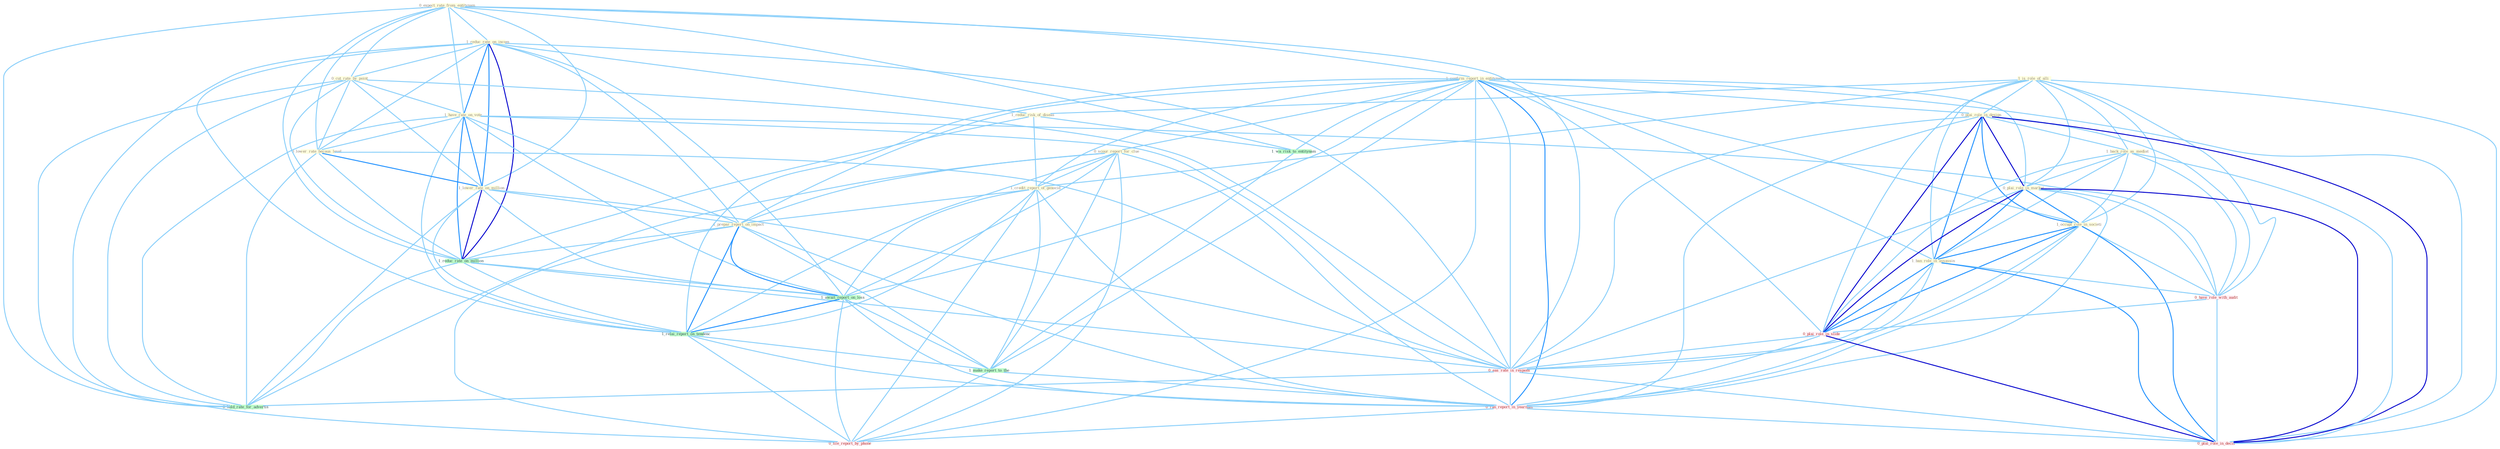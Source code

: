 Graph G{ 
    node
    [shape=polygon,style=filled,width=.5,height=.06,color="#BDFCC9",fixedsize=true,fontsize=4,
    fontcolor="#2f4f4f"];
    {node
    [color="#ffffe0", fontcolor="#8b7d6b"] "0_expect_rate_from_entitynam " "1_reduc_rate_on_incom " "0_cut_rate_by_point " "1_have_rate_on_vote " "0_lower_rate_becaus_level " "1_confirm_report_in_entitynam " "1_lower_rate_on_million " "1_is_role_of_alli " "0_plai_role_in_design " "1_reduc_risk_of_diseas " "0_scour_report_for_clue " "1_back_role_as_mediat " "0_plai_role_in_market " "1_credit_report_of_genocid " "1_occupi_role_in_societi " "1_prepar_report_on_impact " "1_ban_role_in_assassin "}
{node [color="#fff0f5", fontcolor="#b22222"] "0_have_role_with_audit " "0_plai_role_in_slide " "0_eas_rate_in_respons " "0_ran_report_in_yearnum " "0_file_report_by_phone " "0_plai_role_in_decis "}
edge [color="#B0E2FF"];

	"0_expect_rate_from_entitynam " -- "1_reduc_rate_on_incom " [w="1", color="#87cefa" ];
	"0_expect_rate_from_entitynam " -- "0_cut_rate_by_point " [w="1", color="#87cefa" ];
	"0_expect_rate_from_entitynam " -- "1_have_rate_on_vote " [w="1", color="#87cefa" ];
	"0_expect_rate_from_entitynam " -- "0_lower_rate_becaus_level " [w="1", color="#87cefa" ];
	"0_expect_rate_from_entitynam " -- "1_confirm_report_in_entitynam " [w="1", color="#87cefa" ];
	"0_expect_rate_from_entitynam " -- "1_lower_rate_on_million " [w="1", color="#87cefa" ];
	"0_expect_rate_from_entitynam " -- "1_wa_risk_to_entitynam " [w="1", color="#87cefa" ];
	"0_expect_rate_from_entitynam " -- "1_reduc_rate_on_million " [w="1", color="#87cefa" ];
	"0_expect_rate_from_entitynam " -- "0_eas_rate_in_respons " [w="1", color="#87cefa" ];
	"0_expect_rate_from_entitynam " -- "0_hold_rate_for_advertis " [w="1", color="#87cefa" ];
	"1_reduc_rate_on_incom " -- "0_cut_rate_by_point " [w="1", color="#87cefa" ];
	"1_reduc_rate_on_incom " -- "1_have_rate_on_vote " [w="2", color="#1e90ff" , len=0.8];
	"1_reduc_rate_on_incom " -- "0_lower_rate_becaus_level " [w="1", color="#87cefa" ];
	"1_reduc_rate_on_incom " -- "1_lower_rate_on_million " [w="2", color="#1e90ff" , len=0.8];
	"1_reduc_rate_on_incom " -- "1_reduc_risk_of_diseas " [w="1", color="#87cefa" ];
	"1_reduc_rate_on_incom " -- "1_prepar_report_on_impact " [w="1", color="#87cefa" ];
	"1_reduc_rate_on_incom " -- "1_reduc_rate_on_million " [w="3", color="#0000cd" , len=0.6];
	"1_reduc_rate_on_incom " -- "1_await_report_on_loss " [w="1", color="#87cefa" ];
	"1_reduc_rate_on_incom " -- "1_relai_report_on_tendenc " [w="1", color="#87cefa" ];
	"1_reduc_rate_on_incom " -- "0_eas_rate_in_respons " [w="1", color="#87cefa" ];
	"1_reduc_rate_on_incom " -- "0_hold_rate_for_advertis " [w="1", color="#87cefa" ];
	"0_cut_rate_by_point " -- "1_have_rate_on_vote " [w="1", color="#87cefa" ];
	"0_cut_rate_by_point " -- "0_lower_rate_becaus_level " [w="1", color="#87cefa" ];
	"0_cut_rate_by_point " -- "1_lower_rate_on_million " [w="1", color="#87cefa" ];
	"0_cut_rate_by_point " -- "1_reduc_rate_on_million " [w="1", color="#87cefa" ];
	"0_cut_rate_by_point " -- "0_eas_rate_in_respons " [w="1", color="#87cefa" ];
	"0_cut_rate_by_point " -- "0_file_report_by_phone " [w="1", color="#87cefa" ];
	"0_cut_rate_by_point " -- "0_hold_rate_for_advertis " [w="1", color="#87cefa" ];
	"1_have_rate_on_vote " -- "0_lower_rate_becaus_level " [w="1", color="#87cefa" ];
	"1_have_rate_on_vote " -- "1_lower_rate_on_million " [w="2", color="#1e90ff" , len=0.8];
	"1_have_rate_on_vote " -- "1_prepar_report_on_impact " [w="1", color="#87cefa" ];
	"1_have_rate_on_vote " -- "0_have_role_with_audit " [w="1", color="#87cefa" ];
	"1_have_rate_on_vote " -- "1_reduc_rate_on_million " [w="2", color="#1e90ff" , len=0.8];
	"1_have_rate_on_vote " -- "1_await_report_on_loss " [w="1", color="#87cefa" ];
	"1_have_rate_on_vote " -- "1_relai_report_on_tendenc " [w="1", color="#87cefa" ];
	"1_have_rate_on_vote " -- "0_eas_rate_in_respons " [w="1", color="#87cefa" ];
	"1_have_rate_on_vote " -- "0_hold_rate_for_advertis " [w="1", color="#87cefa" ];
	"0_lower_rate_becaus_level " -- "1_lower_rate_on_million " [w="2", color="#1e90ff" , len=0.8];
	"0_lower_rate_becaus_level " -- "1_reduc_rate_on_million " [w="1", color="#87cefa" ];
	"0_lower_rate_becaus_level " -- "0_eas_rate_in_respons " [w="1", color="#87cefa" ];
	"0_lower_rate_becaus_level " -- "0_hold_rate_for_advertis " [w="1", color="#87cefa" ];
	"1_confirm_report_in_entitynam " -- "0_plai_role_in_design " [w="1", color="#87cefa" ];
	"1_confirm_report_in_entitynam " -- "0_scour_report_for_clue " [w="1", color="#87cefa" ];
	"1_confirm_report_in_entitynam " -- "0_plai_role_in_market " [w="1", color="#87cefa" ];
	"1_confirm_report_in_entitynam " -- "1_credit_report_of_genocid " [w="1", color="#87cefa" ];
	"1_confirm_report_in_entitynam " -- "1_occupi_role_in_societi " [w="1", color="#87cefa" ];
	"1_confirm_report_in_entitynam " -- "1_prepar_report_on_impact " [w="1", color="#87cefa" ];
	"1_confirm_report_in_entitynam " -- "1_ban_role_in_assassin " [w="1", color="#87cefa" ];
	"1_confirm_report_in_entitynam " -- "1_wa_risk_to_entitynam " [w="1", color="#87cefa" ];
	"1_confirm_report_in_entitynam " -- "1_await_report_on_loss " [w="1", color="#87cefa" ];
	"1_confirm_report_in_entitynam " -- "1_relai_report_on_tendenc " [w="1", color="#87cefa" ];
	"1_confirm_report_in_entitynam " -- "0_plai_role_in_slide " [w="1", color="#87cefa" ];
	"1_confirm_report_in_entitynam " -- "1_make_report_to_the " [w="1", color="#87cefa" ];
	"1_confirm_report_in_entitynam " -- "0_eas_rate_in_respons " [w="1", color="#87cefa" ];
	"1_confirm_report_in_entitynam " -- "0_ran_report_in_yearnum " [w="2", color="#1e90ff" , len=0.8];
	"1_confirm_report_in_entitynam " -- "0_file_report_by_phone " [w="1", color="#87cefa" ];
	"1_confirm_report_in_entitynam " -- "0_plai_role_in_decis " [w="1", color="#87cefa" ];
	"1_lower_rate_on_million " -- "1_prepar_report_on_impact " [w="1", color="#87cefa" ];
	"1_lower_rate_on_million " -- "1_reduc_rate_on_million " [w="3", color="#0000cd" , len=0.6];
	"1_lower_rate_on_million " -- "1_await_report_on_loss " [w="1", color="#87cefa" ];
	"1_lower_rate_on_million " -- "1_relai_report_on_tendenc " [w="1", color="#87cefa" ];
	"1_lower_rate_on_million " -- "0_eas_rate_in_respons " [w="1", color="#87cefa" ];
	"1_lower_rate_on_million " -- "0_hold_rate_for_advertis " [w="1", color="#87cefa" ];
	"1_is_role_of_alli " -- "0_plai_role_in_design " [w="1", color="#87cefa" ];
	"1_is_role_of_alli " -- "1_reduc_risk_of_diseas " [w="1", color="#87cefa" ];
	"1_is_role_of_alli " -- "1_back_role_as_mediat " [w="1", color="#87cefa" ];
	"1_is_role_of_alli " -- "0_plai_role_in_market " [w="1", color="#87cefa" ];
	"1_is_role_of_alli " -- "1_credit_report_of_genocid " [w="1", color="#87cefa" ];
	"1_is_role_of_alli " -- "1_occupi_role_in_societi " [w="1", color="#87cefa" ];
	"1_is_role_of_alli " -- "1_ban_role_in_assassin " [w="1", color="#87cefa" ];
	"1_is_role_of_alli " -- "0_have_role_with_audit " [w="1", color="#87cefa" ];
	"1_is_role_of_alli " -- "0_plai_role_in_slide " [w="1", color="#87cefa" ];
	"1_is_role_of_alli " -- "0_plai_role_in_decis " [w="1", color="#87cefa" ];
	"0_plai_role_in_design " -- "1_back_role_as_mediat " [w="1", color="#87cefa" ];
	"0_plai_role_in_design " -- "0_plai_role_in_market " [w="3", color="#0000cd" , len=0.6];
	"0_plai_role_in_design " -- "1_occupi_role_in_societi " [w="2", color="#1e90ff" , len=0.8];
	"0_plai_role_in_design " -- "1_ban_role_in_assassin " [w="2", color="#1e90ff" , len=0.8];
	"0_plai_role_in_design " -- "0_have_role_with_audit " [w="1", color="#87cefa" ];
	"0_plai_role_in_design " -- "0_plai_role_in_slide " [w="3", color="#0000cd" , len=0.6];
	"0_plai_role_in_design " -- "0_eas_rate_in_respons " [w="1", color="#87cefa" ];
	"0_plai_role_in_design " -- "0_ran_report_in_yearnum " [w="1", color="#87cefa" ];
	"0_plai_role_in_design " -- "0_plai_role_in_decis " [w="3", color="#0000cd" , len=0.6];
	"1_reduc_risk_of_diseas " -- "1_credit_report_of_genocid " [w="1", color="#87cefa" ];
	"1_reduc_risk_of_diseas " -- "1_wa_risk_to_entitynam " [w="1", color="#87cefa" ];
	"1_reduc_risk_of_diseas " -- "1_reduc_rate_on_million " [w="1", color="#87cefa" ];
	"0_scour_report_for_clue " -- "1_credit_report_of_genocid " [w="1", color="#87cefa" ];
	"0_scour_report_for_clue " -- "1_prepar_report_on_impact " [w="1", color="#87cefa" ];
	"0_scour_report_for_clue " -- "1_await_report_on_loss " [w="1", color="#87cefa" ];
	"0_scour_report_for_clue " -- "1_relai_report_on_tendenc " [w="1", color="#87cefa" ];
	"0_scour_report_for_clue " -- "1_make_report_to_the " [w="1", color="#87cefa" ];
	"0_scour_report_for_clue " -- "0_ran_report_in_yearnum " [w="1", color="#87cefa" ];
	"0_scour_report_for_clue " -- "0_file_report_by_phone " [w="1", color="#87cefa" ];
	"0_scour_report_for_clue " -- "0_hold_rate_for_advertis " [w="1", color="#87cefa" ];
	"1_back_role_as_mediat " -- "0_plai_role_in_market " [w="1", color="#87cefa" ];
	"1_back_role_as_mediat " -- "1_occupi_role_in_societi " [w="1", color="#87cefa" ];
	"1_back_role_as_mediat " -- "1_ban_role_in_assassin " [w="1", color="#87cefa" ];
	"1_back_role_as_mediat " -- "0_have_role_with_audit " [w="1", color="#87cefa" ];
	"1_back_role_as_mediat " -- "0_plai_role_in_slide " [w="1", color="#87cefa" ];
	"1_back_role_as_mediat " -- "0_plai_role_in_decis " [w="1", color="#87cefa" ];
	"0_plai_role_in_market " -- "1_occupi_role_in_societi " [w="2", color="#1e90ff" , len=0.8];
	"0_plai_role_in_market " -- "1_ban_role_in_assassin " [w="2", color="#1e90ff" , len=0.8];
	"0_plai_role_in_market " -- "0_have_role_with_audit " [w="1", color="#87cefa" ];
	"0_plai_role_in_market " -- "0_plai_role_in_slide " [w="3", color="#0000cd" , len=0.6];
	"0_plai_role_in_market " -- "0_eas_rate_in_respons " [w="1", color="#87cefa" ];
	"0_plai_role_in_market " -- "0_ran_report_in_yearnum " [w="1", color="#87cefa" ];
	"0_plai_role_in_market " -- "0_plai_role_in_decis " [w="3", color="#0000cd" , len=0.6];
	"1_credit_report_of_genocid " -- "1_prepar_report_on_impact " [w="1", color="#87cefa" ];
	"1_credit_report_of_genocid " -- "1_await_report_on_loss " [w="1", color="#87cefa" ];
	"1_credit_report_of_genocid " -- "1_relai_report_on_tendenc " [w="1", color="#87cefa" ];
	"1_credit_report_of_genocid " -- "1_make_report_to_the " [w="1", color="#87cefa" ];
	"1_credit_report_of_genocid " -- "0_ran_report_in_yearnum " [w="1", color="#87cefa" ];
	"1_credit_report_of_genocid " -- "0_file_report_by_phone " [w="1", color="#87cefa" ];
	"1_occupi_role_in_societi " -- "1_ban_role_in_assassin " [w="2", color="#1e90ff" , len=0.8];
	"1_occupi_role_in_societi " -- "0_have_role_with_audit " [w="1", color="#87cefa" ];
	"1_occupi_role_in_societi " -- "0_plai_role_in_slide " [w="2", color="#1e90ff" , len=0.8];
	"1_occupi_role_in_societi " -- "0_eas_rate_in_respons " [w="1", color="#87cefa" ];
	"1_occupi_role_in_societi " -- "0_ran_report_in_yearnum " [w="1", color="#87cefa" ];
	"1_occupi_role_in_societi " -- "0_plai_role_in_decis " [w="2", color="#1e90ff" , len=0.8];
	"1_prepar_report_on_impact " -- "1_reduc_rate_on_million " [w="1", color="#87cefa" ];
	"1_prepar_report_on_impact " -- "1_await_report_on_loss " [w="2", color="#1e90ff" , len=0.8];
	"1_prepar_report_on_impact " -- "1_relai_report_on_tendenc " [w="2", color="#1e90ff" , len=0.8];
	"1_prepar_report_on_impact " -- "1_make_report_to_the " [w="1", color="#87cefa" ];
	"1_prepar_report_on_impact " -- "0_ran_report_in_yearnum " [w="1", color="#87cefa" ];
	"1_prepar_report_on_impact " -- "0_file_report_by_phone " [w="1", color="#87cefa" ];
	"1_ban_role_in_assassin " -- "0_have_role_with_audit " [w="1", color="#87cefa" ];
	"1_ban_role_in_assassin " -- "0_plai_role_in_slide " [w="2", color="#1e90ff" , len=0.8];
	"1_ban_role_in_assassin " -- "0_eas_rate_in_respons " [w="1", color="#87cefa" ];
	"1_ban_role_in_assassin " -- "0_ran_report_in_yearnum " [w="1", color="#87cefa" ];
	"1_ban_role_in_assassin " -- "0_plai_role_in_decis " [w="2", color="#1e90ff" , len=0.8];
	"1_wa_risk_to_entitynam " -- "1_make_report_to_the " [w="1", color="#87cefa" ];
	"0_have_role_with_audit " -- "0_plai_role_in_slide " [w="1", color="#87cefa" ];
	"0_have_role_with_audit " -- "0_plai_role_in_decis " [w="1", color="#87cefa" ];
	"1_reduc_rate_on_million " -- "1_await_report_on_loss " [w="1", color="#87cefa" ];
	"1_reduc_rate_on_million " -- "1_relai_report_on_tendenc " [w="1", color="#87cefa" ];
	"1_reduc_rate_on_million " -- "0_eas_rate_in_respons " [w="1", color="#87cefa" ];
	"1_reduc_rate_on_million " -- "0_hold_rate_for_advertis " [w="1", color="#87cefa" ];
	"1_await_report_on_loss " -- "1_relai_report_on_tendenc " [w="2", color="#1e90ff" , len=0.8];
	"1_await_report_on_loss " -- "1_make_report_to_the " [w="1", color="#87cefa" ];
	"1_await_report_on_loss " -- "0_ran_report_in_yearnum " [w="1", color="#87cefa" ];
	"1_await_report_on_loss " -- "0_file_report_by_phone " [w="1", color="#87cefa" ];
	"1_relai_report_on_tendenc " -- "1_make_report_to_the " [w="1", color="#87cefa" ];
	"1_relai_report_on_tendenc " -- "0_ran_report_in_yearnum " [w="1", color="#87cefa" ];
	"1_relai_report_on_tendenc " -- "0_file_report_by_phone " [w="1", color="#87cefa" ];
	"0_plai_role_in_slide " -- "0_eas_rate_in_respons " [w="1", color="#87cefa" ];
	"0_plai_role_in_slide " -- "0_ran_report_in_yearnum " [w="1", color="#87cefa" ];
	"0_plai_role_in_slide " -- "0_plai_role_in_decis " [w="3", color="#0000cd" , len=0.6];
	"1_make_report_to_the " -- "0_ran_report_in_yearnum " [w="1", color="#87cefa" ];
	"1_make_report_to_the " -- "0_file_report_by_phone " [w="1", color="#87cefa" ];
	"0_eas_rate_in_respons " -- "0_ran_report_in_yearnum " [w="1", color="#87cefa" ];
	"0_eas_rate_in_respons " -- "0_plai_role_in_decis " [w="1", color="#87cefa" ];
	"0_eas_rate_in_respons " -- "0_hold_rate_for_advertis " [w="1", color="#87cefa" ];
	"0_ran_report_in_yearnum " -- "0_file_report_by_phone " [w="1", color="#87cefa" ];
	"0_ran_report_in_yearnum " -- "0_plai_role_in_decis " [w="1", color="#87cefa" ];
}